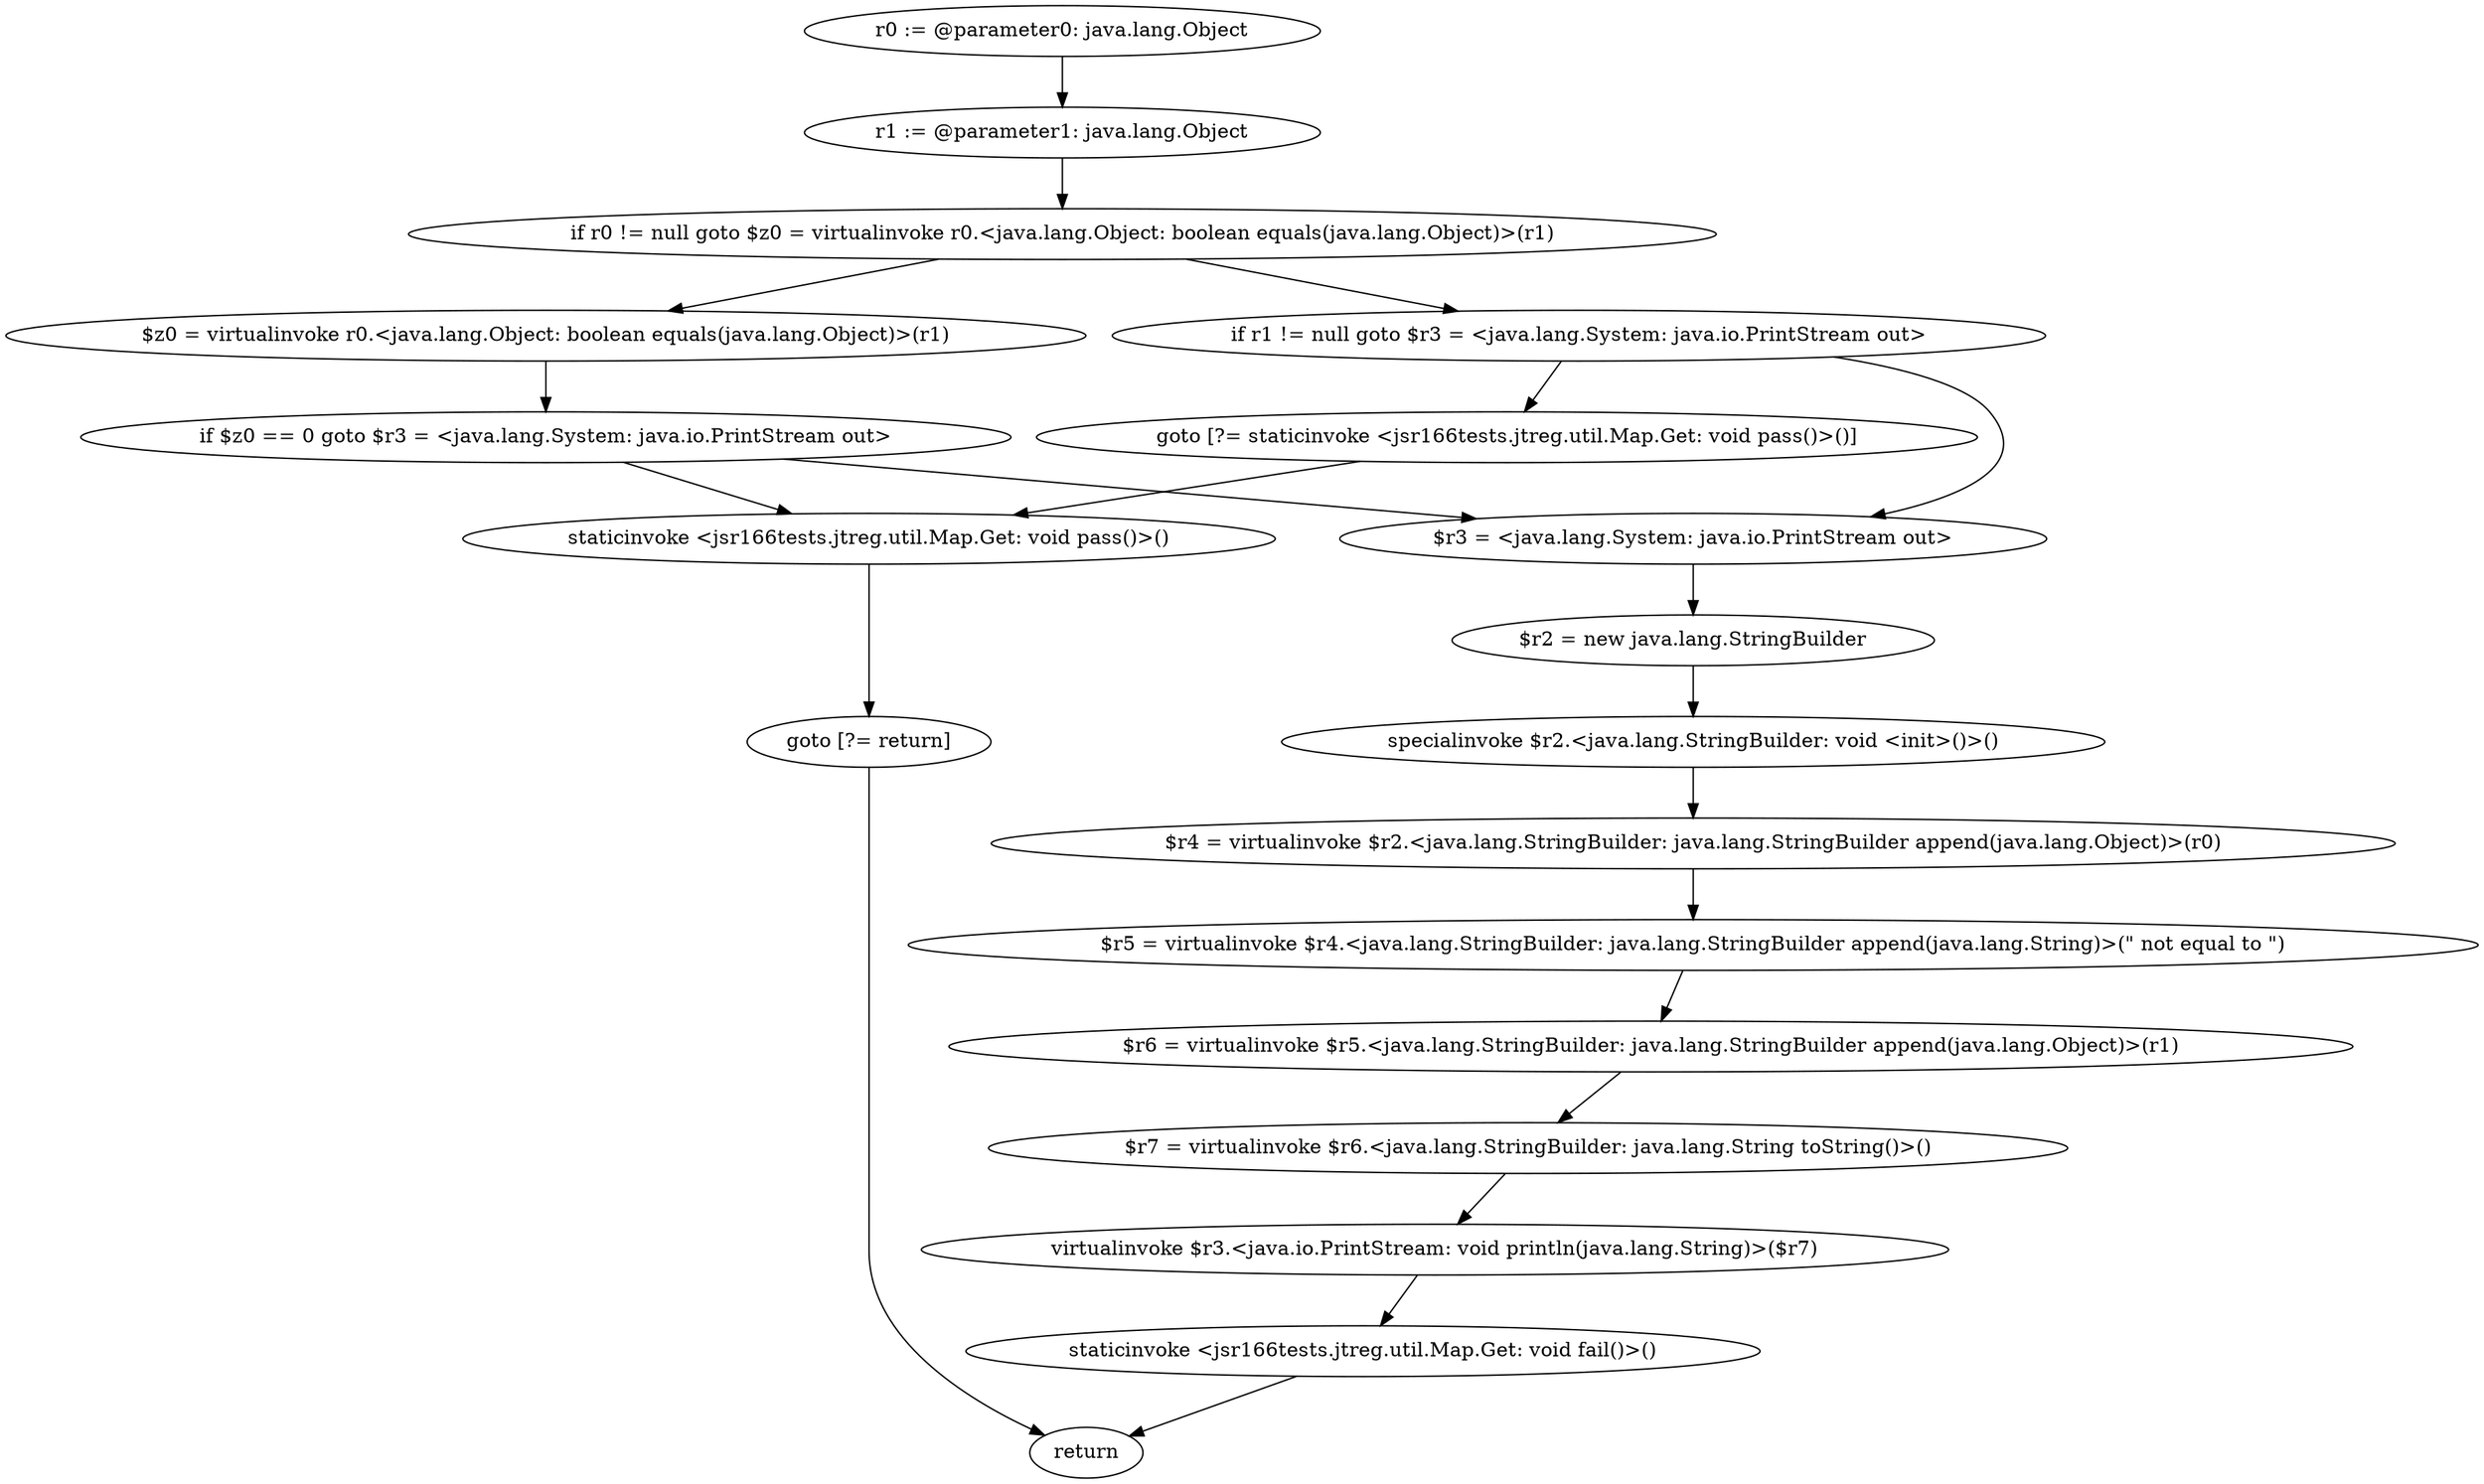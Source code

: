 digraph "unitGraph" {
    "r0 := @parameter0: java.lang.Object"
    "r1 := @parameter1: java.lang.Object"
    "if r0 != null goto $z0 = virtualinvoke r0.<java.lang.Object: boolean equals(java.lang.Object)>(r1)"
    "if r1 != null goto $r3 = <java.lang.System: java.io.PrintStream out>"
    "goto [?= staticinvoke <jsr166tests.jtreg.util.Map.Get: void pass()>()]"
    "$z0 = virtualinvoke r0.<java.lang.Object: boolean equals(java.lang.Object)>(r1)"
    "if $z0 == 0 goto $r3 = <java.lang.System: java.io.PrintStream out>"
    "staticinvoke <jsr166tests.jtreg.util.Map.Get: void pass()>()"
    "goto [?= return]"
    "$r3 = <java.lang.System: java.io.PrintStream out>"
    "$r2 = new java.lang.StringBuilder"
    "specialinvoke $r2.<java.lang.StringBuilder: void <init>()>()"
    "$r4 = virtualinvoke $r2.<java.lang.StringBuilder: java.lang.StringBuilder append(java.lang.Object)>(r0)"
    "$r5 = virtualinvoke $r4.<java.lang.StringBuilder: java.lang.StringBuilder append(java.lang.String)>(\" not equal to \")"
    "$r6 = virtualinvoke $r5.<java.lang.StringBuilder: java.lang.StringBuilder append(java.lang.Object)>(r1)"
    "$r7 = virtualinvoke $r6.<java.lang.StringBuilder: java.lang.String toString()>()"
    "virtualinvoke $r3.<java.io.PrintStream: void println(java.lang.String)>($r7)"
    "staticinvoke <jsr166tests.jtreg.util.Map.Get: void fail()>()"
    "return"
    "r0 := @parameter0: java.lang.Object"->"r1 := @parameter1: java.lang.Object";
    "r1 := @parameter1: java.lang.Object"->"if r0 != null goto $z0 = virtualinvoke r0.<java.lang.Object: boolean equals(java.lang.Object)>(r1)";
    "if r0 != null goto $z0 = virtualinvoke r0.<java.lang.Object: boolean equals(java.lang.Object)>(r1)"->"if r1 != null goto $r3 = <java.lang.System: java.io.PrintStream out>";
    "if r0 != null goto $z0 = virtualinvoke r0.<java.lang.Object: boolean equals(java.lang.Object)>(r1)"->"$z0 = virtualinvoke r0.<java.lang.Object: boolean equals(java.lang.Object)>(r1)";
    "if r1 != null goto $r3 = <java.lang.System: java.io.PrintStream out>"->"goto [?= staticinvoke <jsr166tests.jtreg.util.Map.Get: void pass()>()]";
    "if r1 != null goto $r3 = <java.lang.System: java.io.PrintStream out>"->"$r3 = <java.lang.System: java.io.PrintStream out>";
    "goto [?= staticinvoke <jsr166tests.jtreg.util.Map.Get: void pass()>()]"->"staticinvoke <jsr166tests.jtreg.util.Map.Get: void pass()>()";
    "$z0 = virtualinvoke r0.<java.lang.Object: boolean equals(java.lang.Object)>(r1)"->"if $z0 == 0 goto $r3 = <java.lang.System: java.io.PrintStream out>";
    "if $z0 == 0 goto $r3 = <java.lang.System: java.io.PrintStream out>"->"staticinvoke <jsr166tests.jtreg.util.Map.Get: void pass()>()";
    "if $z0 == 0 goto $r3 = <java.lang.System: java.io.PrintStream out>"->"$r3 = <java.lang.System: java.io.PrintStream out>";
    "staticinvoke <jsr166tests.jtreg.util.Map.Get: void pass()>()"->"goto [?= return]";
    "goto [?= return]"->"return";
    "$r3 = <java.lang.System: java.io.PrintStream out>"->"$r2 = new java.lang.StringBuilder";
    "$r2 = new java.lang.StringBuilder"->"specialinvoke $r2.<java.lang.StringBuilder: void <init>()>()";
    "specialinvoke $r2.<java.lang.StringBuilder: void <init>()>()"->"$r4 = virtualinvoke $r2.<java.lang.StringBuilder: java.lang.StringBuilder append(java.lang.Object)>(r0)";
    "$r4 = virtualinvoke $r2.<java.lang.StringBuilder: java.lang.StringBuilder append(java.lang.Object)>(r0)"->"$r5 = virtualinvoke $r4.<java.lang.StringBuilder: java.lang.StringBuilder append(java.lang.String)>(\" not equal to \")";
    "$r5 = virtualinvoke $r4.<java.lang.StringBuilder: java.lang.StringBuilder append(java.lang.String)>(\" not equal to \")"->"$r6 = virtualinvoke $r5.<java.lang.StringBuilder: java.lang.StringBuilder append(java.lang.Object)>(r1)";
    "$r6 = virtualinvoke $r5.<java.lang.StringBuilder: java.lang.StringBuilder append(java.lang.Object)>(r1)"->"$r7 = virtualinvoke $r6.<java.lang.StringBuilder: java.lang.String toString()>()";
    "$r7 = virtualinvoke $r6.<java.lang.StringBuilder: java.lang.String toString()>()"->"virtualinvoke $r3.<java.io.PrintStream: void println(java.lang.String)>($r7)";
    "virtualinvoke $r3.<java.io.PrintStream: void println(java.lang.String)>($r7)"->"staticinvoke <jsr166tests.jtreg.util.Map.Get: void fail()>()";
    "staticinvoke <jsr166tests.jtreg.util.Map.Get: void fail()>()"->"return";
}
